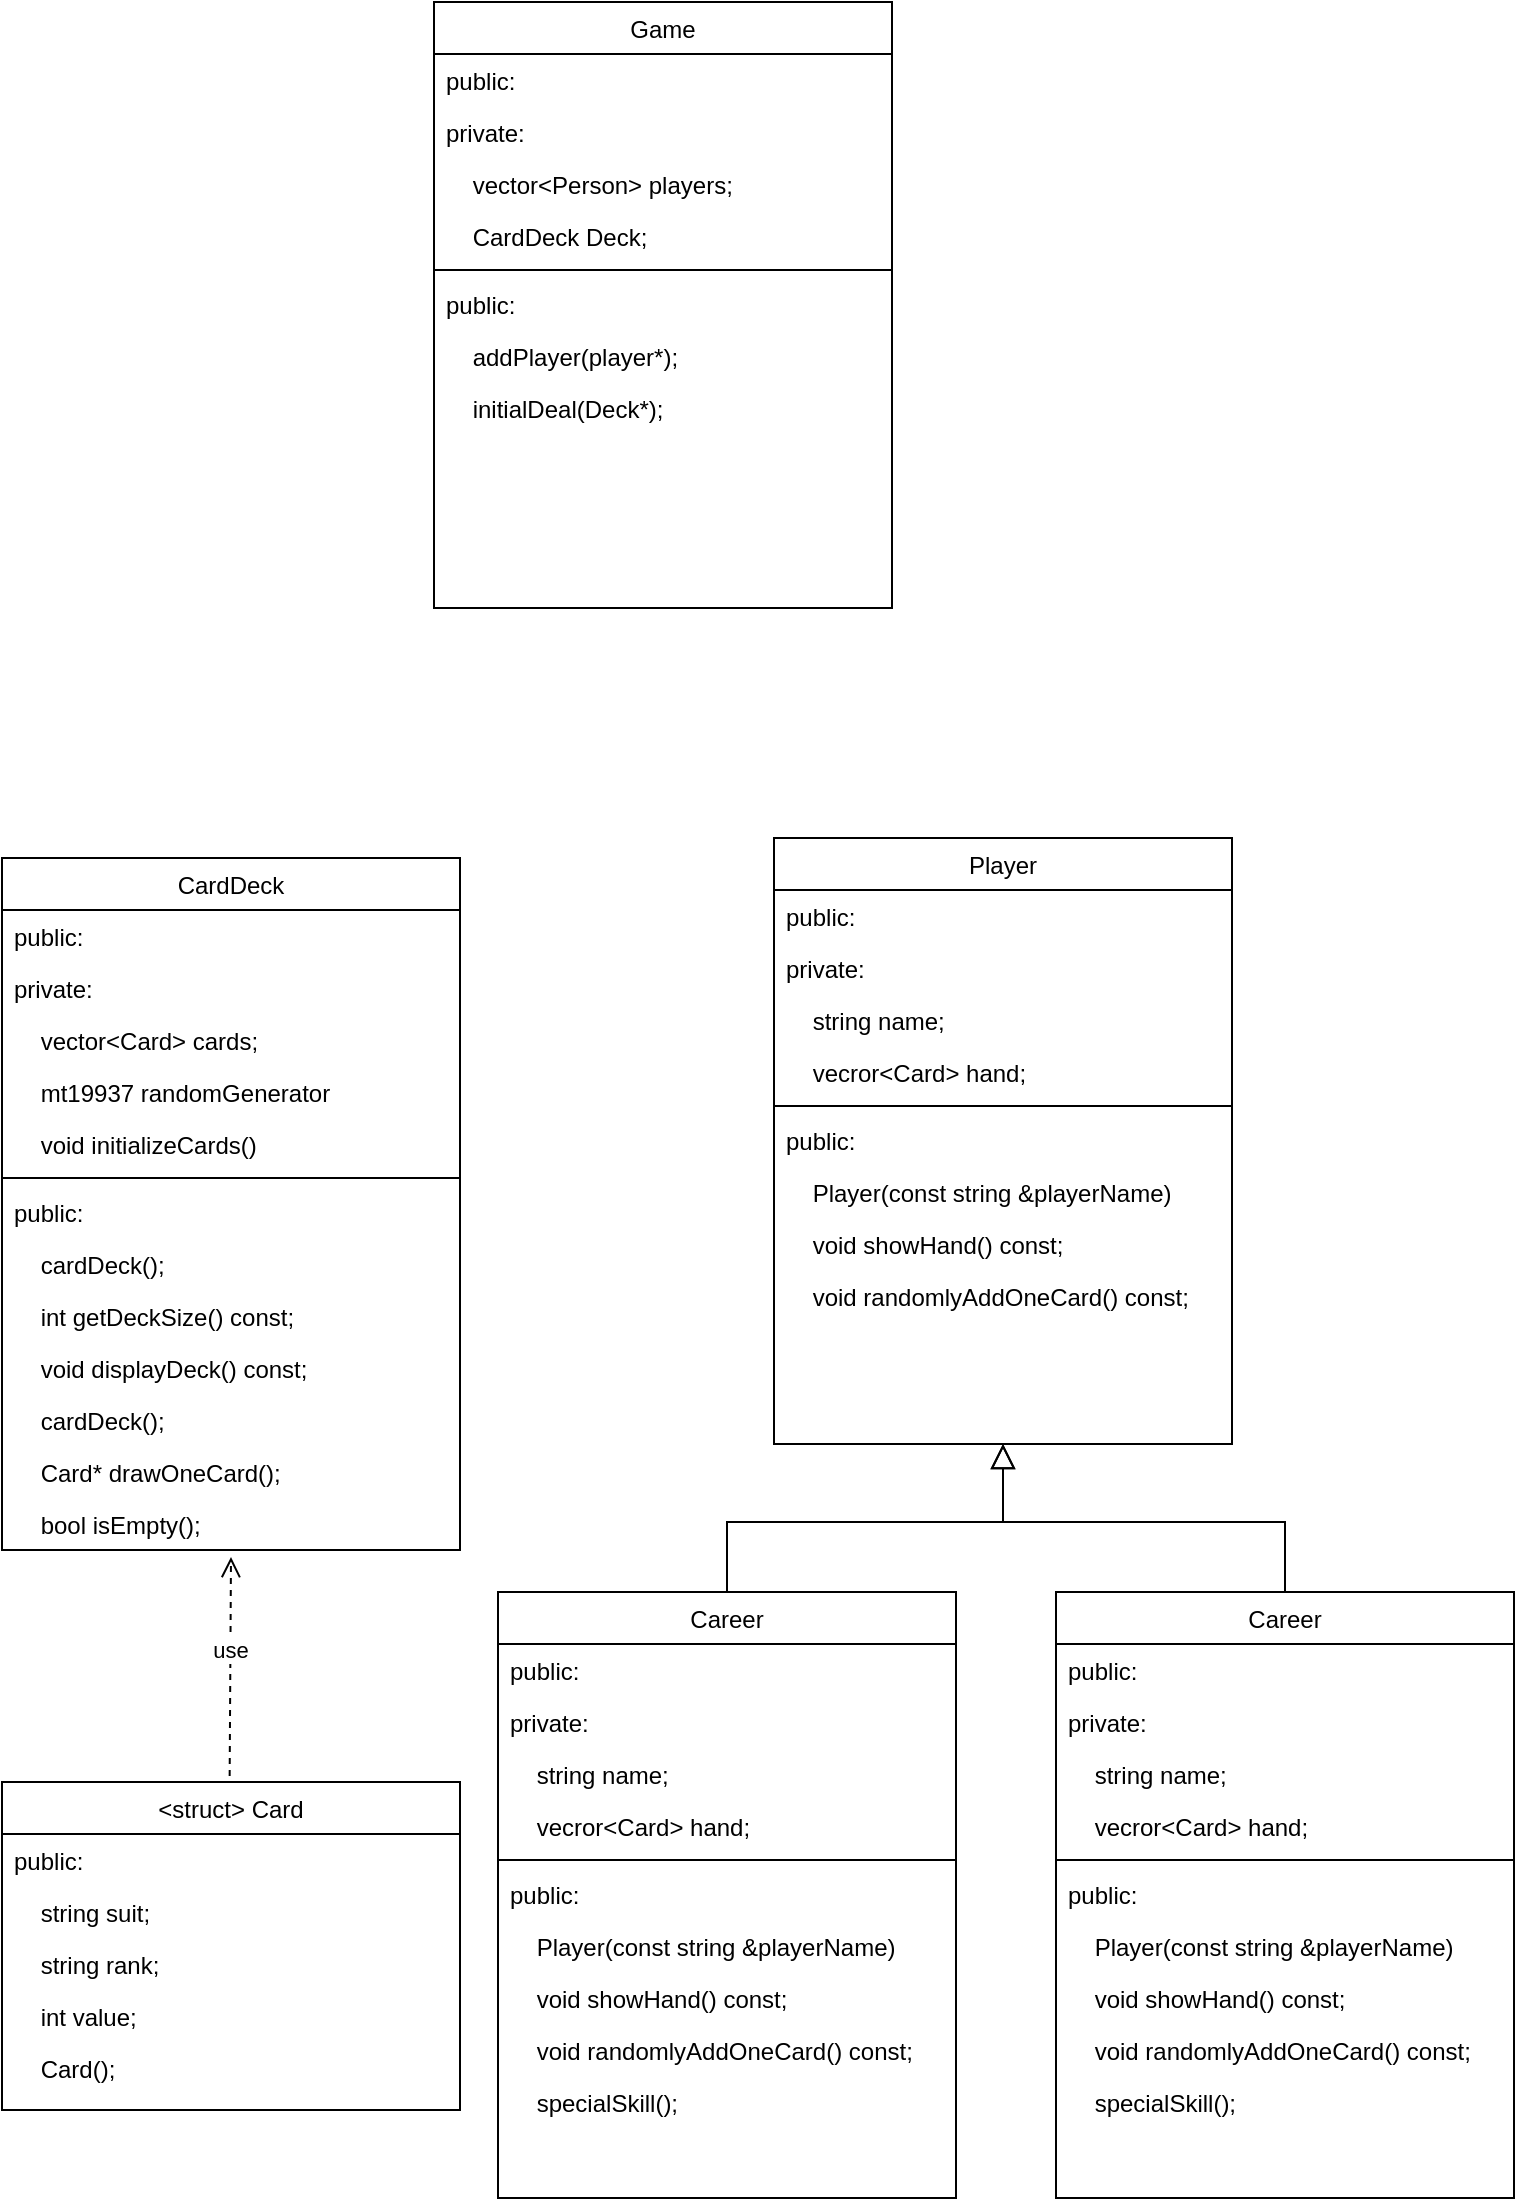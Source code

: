 <mxfile version="22.1.2" type="device">
  <diagram id="C5RBs43oDa-KdzZeNtuy" name="Page-1">
    <mxGraphModel dx="472" dy="868" grid="0" gridSize="10" guides="1" tooltips="1" connect="1" arrows="1" fold="1" page="1" pageScale="1" pageWidth="827" pageHeight="1169" math="0" shadow="0">
      <root>
        <mxCell id="WIyWlLk6GJQsqaUBKTNV-0" />
        <mxCell id="WIyWlLk6GJQsqaUBKTNV-1" parent="WIyWlLk6GJQsqaUBKTNV-0" />
        <mxCell id="zkfFHV4jXpPFQw0GAbJ--0" value="CardDeck" style="swimlane;fontStyle=0;align=center;verticalAlign=top;childLayout=stackLayout;horizontal=1;startSize=26;horizontalStack=0;resizeParent=1;resizeLast=0;collapsible=1;marginBottom=0;rounded=0;shadow=0;strokeWidth=1;" parent="WIyWlLk6GJQsqaUBKTNV-1" vertex="1">
          <mxGeometry x="35" y="465" width="229" height="346" as="geometry">
            <mxRectangle x="230" y="140" width="160" height="26" as="alternateBounds" />
          </mxGeometry>
        </mxCell>
        <mxCell id="zkfFHV4jXpPFQw0GAbJ--1" value="public:" style="text;align=left;verticalAlign=top;spacingLeft=4;spacingRight=4;overflow=hidden;rotatable=0;points=[[0,0.5],[1,0.5]];portConstraint=eastwest;" parent="zkfFHV4jXpPFQw0GAbJ--0" vertex="1">
          <mxGeometry y="26" width="229" height="26" as="geometry" />
        </mxCell>
        <mxCell id="zkfFHV4jXpPFQw0GAbJ--2" value="private:" style="text;align=left;verticalAlign=top;spacingLeft=4;spacingRight=4;overflow=hidden;rotatable=0;points=[[0,0.5],[1,0.5]];portConstraint=eastwest;rounded=0;shadow=0;html=0;" parent="zkfFHV4jXpPFQw0GAbJ--0" vertex="1">
          <mxGeometry y="52" width="229" height="26" as="geometry" />
        </mxCell>
        <mxCell id="FYLejcWm7TA76J8yqFL5-11" value="    vector&lt;Card&gt; cards;" style="text;align=left;verticalAlign=top;spacingLeft=4;spacingRight=4;overflow=hidden;rotatable=0;points=[[0,0.5],[1,0.5]];portConstraint=eastwest;rounded=0;shadow=0;html=0;" parent="zkfFHV4jXpPFQw0GAbJ--0" vertex="1">
          <mxGeometry y="78" width="229" height="26" as="geometry" />
        </mxCell>
        <mxCell id="FYLejcWm7TA76J8yqFL5-39" value="    mt19937 randomGenerator" style="text;align=left;verticalAlign=top;spacingLeft=4;spacingRight=4;overflow=hidden;rotatable=0;points=[[0,0.5],[1,0.5]];portConstraint=eastwest;rounded=0;shadow=0;html=0;" parent="zkfFHV4jXpPFQw0GAbJ--0" vertex="1">
          <mxGeometry y="104" width="229" height="26" as="geometry" />
        </mxCell>
        <mxCell id="zkfFHV4jXpPFQw0GAbJ--3" value="    void initializeCards()" style="text;align=left;verticalAlign=top;spacingLeft=4;spacingRight=4;overflow=hidden;rotatable=0;points=[[0,0.5],[1,0.5]];portConstraint=eastwest;rounded=0;shadow=0;html=0;" parent="zkfFHV4jXpPFQw0GAbJ--0" vertex="1">
          <mxGeometry y="130" width="229" height="26" as="geometry" />
        </mxCell>
        <mxCell id="zkfFHV4jXpPFQw0GAbJ--4" value="" style="line;html=1;strokeWidth=1;align=left;verticalAlign=middle;spacingTop=-1;spacingLeft=3;spacingRight=3;rotatable=0;labelPosition=right;points=[];portConstraint=eastwest;" parent="zkfFHV4jXpPFQw0GAbJ--0" vertex="1">
          <mxGeometry y="156" width="229" height="8" as="geometry" />
        </mxCell>
        <mxCell id="zkfFHV4jXpPFQw0GAbJ--5" value="public:" style="text;align=left;verticalAlign=top;spacingLeft=4;spacingRight=4;overflow=hidden;rotatable=0;points=[[0,0.5],[1,0.5]];portConstraint=eastwest;" parent="zkfFHV4jXpPFQw0GAbJ--0" vertex="1">
          <mxGeometry y="164" width="229" height="26" as="geometry" />
        </mxCell>
        <mxCell id="FYLejcWm7TA76J8yqFL5-7" value="    cardDeck();&#xa;" style="text;align=left;verticalAlign=top;spacingLeft=4;spacingRight=4;overflow=hidden;rotatable=0;points=[[0,0.5],[1,0.5]];portConstraint=eastwest;rounded=0;shadow=0;html=0;" parent="zkfFHV4jXpPFQw0GAbJ--0" vertex="1">
          <mxGeometry y="190" width="229" height="26" as="geometry" />
        </mxCell>
        <mxCell id="FYLejcWm7TA76J8yqFL5-3" value="    int getDeckSize() const;" style="text;align=left;verticalAlign=top;spacingLeft=4;spacingRight=4;overflow=hidden;rotatable=0;points=[[0,0.5],[1,0.5]];portConstraint=eastwest;rounded=0;shadow=0;html=0;" parent="zkfFHV4jXpPFQw0GAbJ--0" vertex="1">
          <mxGeometry y="216" width="229" height="26" as="geometry" />
        </mxCell>
        <mxCell id="FYLejcWm7TA76J8yqFL5-8" value="    void displayDeck() const;" style="text;align=left;verticalAlign=top;spacingLeft=4;spacingRight=4;overflow=hidden;rotatable=0;points=[[0,0.5],[1,0.5]];portConstraint=eastwest;rounded=0;shadow=0;html=0;" parent="zkfFHV4jXpPFQw0GAbJ--0" vertex="1">
          <mxGeometry y="242" width="229" height="26" as="geometry" />
        </mxCell>
        <mxCell id="FYLejcWm7TA76J8yqFL5-9" value="    cardDeck();&#xa;" style="text;align=left;verticalAlign=top;spacingLeft=4;spacingRight=4;overflow=hidden;rotatable=0;points=[[0,0.5],[1,0.5]];portConstraint=eastwest;rounded=0;shadow=0;html=0;" parent="zkfFHV4jXpPFQw0GAbJ--0" vertex="1">
          <mxGeometry y="268" width="229" height="26" as="geometry" />
        </mxCell>
        <mxCell id="FYLejcWm7TA76J8yqFL5-40" value="    Card* drawOneCard();" style="text;align=left;verticalAlign=top;spacingLeft=4;spacingRight=4;overflow=hidden;rotatable=0;points=[[0,0.5],[1,0.5]];portConstraint=eastwest;rounded=0;shadow=0;html=0;" parent="zkfFHV4jXpPFQw0GAbJ--0" vertex="1">
          <mxGeometry y="294" width="229" height="26" as="geometry" />
        </mxCell>
        <mxCell id="FYLejcWm7TA76J8yqFL5-38" value="    bool isEmpty();" style="text;align=left;verticalAlign=top;spacingLeft=4;spacingRight=4;overflow=hidden;rotatable=0;points=[[0,0.5],[1,0.5]];portConstraint=eastwest;rounded=0;shadow=0;html=0;" parent="zkfFHV4jXpPFQw0GAbJ--0" vertex="1">
          <mxGeometry y="320" width="229" height="26" as="geometry" />
        </mxCell>
        <mxCell id="FYLejcWm7TA76J8yqFL5-12" value="&lt;struct&gt; Card" style="swimlane;fontStyle=0;align=center;verticalAlign=top;childLayout=stackLayout;horizontal=1;startSize=26;horizontalStack=0;resizeParent=1;resizeLast=0;collapsible=1;marginBottom=0;rounded=0;shadow=0;strokeWidth=1;" parent="WIyWlLk6GJQsqaUBKTNV-1" vertex="1">
          <mxGeometry x="35" y="927" width="229" height="164" as="geometry">
            <mxRectangle x="230" y="140" width="160" height="26" as="alternateBounds" />
          </mxGeometry>
        </mxCell>
        <mxCell id="FYLejcWm7TA76J8yqFL5-23" value="public:" style="text;align=left;verticalAlign=top;spacingLeft=4;spacingRight=4;overflow=hidden;rotatable=0;points=[[0,0.5],[1,0.5]];portConstraint=eastwest;" parent="FYLejcWm7TA76J8yqFL5-12" vertex="1">
          <mxGeometry y="26" width="229" height="26" as="geometry" />
        </mxCell>
        <mxCell id="FYLejcWm7TA76J8yqFL5-15" value="    string suit;" style="text;align=left;verticalAlign=top;spacingLeft=4;spacingRight=4;overflow=hidden;rotatable=0;points=[[0,0.5],[1,0.5]];portConstraint=eastwest;rounded=0;shadow=0;html=0;" parent="FYLejcWm7TA76J8yqFL5-12" vertex="1">
          <mxGeometry y="52" width="229" height="26" as="geometry" />
        </mxCell>
        <mxCell id="FYLejcWm7TA76J8yqFL5-16" value="    string rank;" style="text;align=left;verticalAlign=top;spacingLeft=4;spacingRight=4;overflow=hidden;rotatable=0;points=[[0,0.5],[1,0.5]];portConstraint=eastwest;rounded=0;shadow=0;html=0;" parent="FYLejcWm7TA76J8yqFL5-12" vertex="1">
          <mxGeometry y="78" width="229" height="26" as="geometry" />
        </mxCell>
        <mxCell id="FYLejcWm7TA76J8yqFL5-24" value="    int value;" style="text;align=left;verticalAlign=top;spacingLeft=4;spacingRight=4;overflow=hidden;rotatable=0;points=[[0,0.5],[1,0.5]];portConstraint=eastwest;rounded=0;shadow=0;html=0;" parent="FYLejcWm7TA76J8yqFL5-12" vertex="1">
          <mxGeometry y="104" width="229" height="26" as="geometry" />
        </mxCell>
        <mxCell id="FYLejcWm7TA76J8yqFL5-19" value="    Card();&#xa;" style="text;align=left;verticalAlign=top;spacingLeft=4;spacingRight=4;overflow=hidden;rotatable=0;points=[[0,0.5],[1,0.5]];portConstraint=eastwest;rounded=0;shadow=0;html=0;" parent="FYLejcWm7TA76J8yqFL5-12" vertex="1">
          <mxGeometry y="130" width="229" height="26" as="geometry" />
        </mxCell>
        <mxCell id="FYLejcWm7TA76J8yqFL5-26" value="use" style="html=1;verticalAlign=bottom;endArrow=open;dashed=1;endSize=8;curved=0;rounded=0;entryX=0.5;entryY=1.136;entryDx=0;entryDy=0;entryPerimeter=0;" parent="WIyWlLk6GJQsqaUBKTNV-1" target="FYLejcWm7TA76J8yqFL5-38" edge="1">
          <mxGeometry relative="1" as="geometry">
            <mxPoint x="148.83" y="924" as="sourcePoint" />
            <mxPoint x="136" y="819" as="targetPoint" />
          </mxGeometry>
        </mxCell>
        <mxCell id="FYLejcWm7TA76J8yqFL5-27" value="Player" style="swimlane;fontStyle=0;align=center;verticalAlign=top;childLayout=stackLayout;horizontal=1;startSize=26;horizontalStack=0;resizeParent=1;resizeLast=0;collapsible=1;marginBottom=0;rounded=0;shadow=0;strokeWidth=1;" parent="WIyWlLk6GJQsqaUBKTNV-1" vertex="1">
          <mxGeometry x="421" y="455" width="229" height="303" as="geometry">
            <mxRectangle x="230" y="140" width="160" height="26" as="alternateBounds" />
          </mxGeometry>
        </mxCell>
        <mxCell id="FYLejcWm7TA76J8yqFL5-28" value="public:" style="text;align=left;verticalAlign=top;spacingLeft=4;spacingRight=4;overflow=hidden;rotatable=0;points=[[0,0.5],[1,0.5]];portConstraint=eastwest;" parent="FYLejcWm7TA76J8yqFL5-27" vertex="1">
          <mxGeometry y="26" width="229" height="26" as="geometry" />
        </mxCell>
        <mxCell id="FYLejcWm7TA76J8yqFL5-29" value="private:" style="text;align=left;verticalAlign=top;spacingLeft=4;spacingRight=4;overflow=hidden;rotatable=0;points=[[0,0.5],[1,0.5]];portConstraint=eastwest;rounded=0;shadow=0;html=0;" parent="FYLejcWm7TA76J8yqFL5-27" vertex="1">
          <mxGeometry y="52" width="229" height="26" as="geometry" />
        </mxCell>
        <mxCell id="FYLejcWm7TA76J8yqFL5-41" value="    string name;" style="text;align=left;verticalAlign=top;spacingLeft=4;spacingRight=4;overflow=hidden;rotatable=0;points=[[0,0.5],[1,0.5]];portConstraint=eastwest;rounded=0;shadow=0;html=0;" parent="FYLejcWm7TA76J8yqFL5-27" vertex="1">
          <mxGeometry y="78" width="229" height="26" as="geometry" />
        </mxCell>
        <mxCell id="FYLejcWm7TA76J8yqFL5-31" value="    vecror&lt;Card&gt; hand;" style="text;align=left;verticalAlign=top;spacingLeft=4;spacingRight=4;overflow=hidden;rotatable=0;points=[[0,0.5],[1,0.5]];portConstraint=eastwest;rounded=0;shadow=0;html=0;" parent="FYLejcWm7TA76J8yqFL5-27" vertex="1">
          <mxGeometry y="104" width="229" height="26" as="geometry" />
        </mxCell>
        <mxCell id="FYLejcWm7TA76J8yqFL5-32" value="" style="line;html=1;strokeWidth=1;align=left;verticalAlign=middle;spacingTop=-1;spacingLeft=3;spacingRight=3;rotatable=0;labelPosition=right;points=[];portConstraint=eastwest;" parent="FYLejcWm7TA76J8yqFL5-27" vertex="1">
          <mxGeometry y="130" width="229" height="8" as="geometry" />
        </mxCell>
        <mxCell id="FYLejcWm7TA76J8yqFL5-33" value="public:" style="text;align=left;verticalAlign=top;spacingLeft=4;spacingRight=4;overflow=hidden;rotatable=0;points=[[0,0.5],[1,0.5]];portConstraint=eastwest;" parent="FYLejcWm7TA76J8yqFL5-27" vertex="1">
          <mxGeometry y="138" width="229" height="26" as="geometry" />
        </mxCell>
        <mxCell id="FYLejcWm7TA76J8yqFL5-34" value="    Player(const string &amp;playerName)" style="text;align=left;verticalAlign=top;spacingLeft=4;spacingRight=4;overflow=hidden;rotatable=0;points=[[0,0.5],[1,0.5]];portConstraint=eastwest;rounded=0;shadow=0;html=0;" parent="FYLejcWm7TA76J8yqFL5-27" vertex="1">
          <mxGeometry y="164" width="229" height="26" as="geometry" />
        </mxCell>
        <mxCell id="FYLejcWm7TA76J8yqFL5-35" value="    void showHand() const;" style="text;align=left;verticalAlign=top;spacingLeft=4;spacingRight=4;overflow=hidden;rotatable=0;points=[[0,0.5],[1,0.5]];portConstraint=eastwest;rounded=0;shadow=0;html=0;" parent="FYLejcWm7TA76J8yqFL5-27" vertex="1">
          <mxGeometry y="190" width="229" height="26" as="geometry" />
        </mxCell>
        <mxCell id="FYLejcWm7TA76J8yqFL5-36" value="    void randomlyAddOneCard() const;" style="text;align=left;verticalAlign=top;spacingLeft=4;spacingRight=4;overflow=hidden;rotatable=0;points=[[0,0.5],[1,0.5]];portConstraint=eastwest;rounded=0;shadow=0;html=0;" parent="FYLejcWm7TA76J8yqFL5-27" vertex="1">
          <mxGeometry y="216" width="229" height="26" as="geometry" />
        </mxCell>
        <mxCell id="FYLejcWm7TA76J8yqFL5-42" value="Career" style="swimlane;fontStyle=0;align=center;verticalAlign=top;childLayout=stackLayout;horizontal=1;startSize=26;horizontalStack=0;resizeParent=1;resizeLast=0;collapsible=1;marginBottom=0;rounded=0;shadow=0;strokeWidth=1;" parent="WIyWlLk6GJQsqaUBKTNV-1" vertex="1">
          <mxGeometry x="283" y="832" width="229" height="303" as="geometry">
            <mxRectangle x="230" y="140" width="160" height="26" as="alternateBounds" />
          </mxGeometry>
        </mxCell>
        <mxCell id="FYLejcWm7TA76J8yqFL5-43" value="public:" style="text;align=left;verticalAlign=top;spacingLeft=4;spacingRight=4;overflow=hidden;rotatable=0;points=[[0,0.5],[1,0.5]];portConstraint=eastwest;" parent="FYLejcWm7TA76J8yqFL5-42" vertex="1">
          <mxGeometry y="26" width="229" height="26" as="geometry" />
        </mxCell>
        <mxCell id="FYLejcWm7TA76J8yqFL5-44" value="private:" style="text;align=left;verticalAlign=top;spacingLeft=4;spacingRight=4;overflow=hidden;rotatable=0;points=[[0,0.5],[1,0.5]];portConstraint=eastwest;rounded=0;shadow=0;html=0;" parent="FYLejcWm7TA76J8yqFL5-42" vertex="1">
          <mxGeometry y="52" width="229" height="26" as="geometry" />
        </mxCell>
        <mxCell id="FYLejcWm7TA76J8yqFL5-45" value="    string name;" style="text;align=left;verticalAlign=top;spacingLeft=4;spacingRight=4;overflow=hidden;rotatable=0;points=[[0,0.5],[1,0.5]];portConstraint=eastwest;rounded=0;shadow=0;html=0;" parent="FYLejcWm7TA76J8yqFL5-42" vertex="1">
          <mxGeometry y="78" width="229" height="26" as="geometry" />
        </mxCell>
        <mxCell id="FYLejcWm7TA76J8yqFL5-46" value="    vecror&lt;Card&gt; hand;" style="text;align=left;verticalAlign=top;spacingLeft=4;spacingRight=4;overflow=hidden;rotatable=0;points=[[0,0.5],[1,0.5]];portConstraint=eastwest;rounded=0;shadow=0;html=0;" parent="FYLejcWm7TA76J8yqFL5-42" vertex="1">
          <mxGeometry y="104" width="229" height="26" as="geometry" />
        </mxCell>
        <mxCell id="FYLejcWm7TA76J8yqFL5-47" value="" style="line;html=1;strokeWidth=1;align=left;verticalAlign=middle;spacingTop=-1;spacingLeft=3;spacingRight=3;rotatable=0;labelPosition=right;points=[];portConstraint=eastwest;" parent="FYLejcWm7TA76J8yqFL5-42" vertex="1">
          <mxGeometry y="130" width="229" height="8" as="geometry" />
        </mxCell>
        <mxCell id="FYLejcWm7TA76J8yqFL5-48" value="public:" style="text;align=left;verticalAlign=top;spacingLeft=4;spacingRight=4;overflow=hidden;rotatable=0;points=[[0,0.5],[1,0.5]];portConstraint=eastwest;" parent="FYLejcWm7TA76J8yqFL5-42" vertex="1">
          <mxGeometry y="138" width="229" height="26" as="geometry" />
        </mxCell>
        <mxCell id="FYLejcWm7TA76J8yqFL5-49" value="    Player(const string &amp;playerName)" style="text;align=left;verticalAlign=top;spacingLeft=4;spacingRight=4;overflow=hidden;rotatable=0;points=[[0,0.5],[1,0.5]];portConstraint=eastwest;rounded=0;shadow=0;html=0;" parent="FYLejcWm7TA76J8yqFL5-42" vertex="1">
          <mxGeometry y="164" width="229" height="26" as="geometry" />
        </mxCell>
        <mxCell id="FYLejcWm7TA76J8yqFL5-50" value="    void showHand() const;" style="text;align=left;verticalAlign=top;spacingLeft=4;spacingRight=4;overflow=hidden;rotatable=0;points=[[0,0.5],[1,0.5]];portConstraint=eastwest;rounded=0;shadow=0;html=0;" parent="FYLejcWm7TA76J8yqFL5-42" vertex="1">
          <mxGeometry y="190" width="229" height="26" as="geometry" />
        </mxCell>
        <mxCell id="FYLejcWm7TA76J8yqFL5-51" value="    void randomlyAddOneCard() const;" style="text;align=left;verticalAlign=top;spacingLeft=4;spacingRight=4;overflow=hidden;rotatable=0;points=[[0,0.5],[1,0.5]];portConstraint=eastwest;rounded=0;shadow=0;html=0;" parent="FYLejcWm7TA76J8yqFL5-42" vertex="1">
          <mxGeometry y="216" width="229" height="26" as="geometry" />
        </mxCell>
        <mxCell id="FYLejcWm7TA76J8yqFL5-76" value="    specialSkill();" style="text;align=left;verticalAlign=top;spacingLeft=4;spacingRight=4;overflow=hidden;rotatable=0;points=[[0,0.5],[1,0.5]];portConstraint=eastwest;rounded=0;shadow=0;html=0;" parent="FYLejcWm7TA76J8yqFL5-42" vertex="1">
          <mxGeometry y="242" width="229" height="26" as="geometry" />
        </mxCell>
        <mxCell id="FYLejcWm7TA76J8yqFL5-52" value="Career" style="swimlane;fontStyle=0;align=center;verticalAlign=top;childLayout=stackLayout;horizontal=1;startSize=26;horizontalStack=0;resizeParent=1;resizeLast=0;collapsible=1;marginBottom=0;rounded=0;shadow=0;strokeWidth=1;" parent="WIyWlLk6GJQsqaUBKTNV-1" vertex="1">
          <mxGeometry x="562" y="832" width="229" height="303" as="geometry">
            <mxRectangle x="230" y="140" width="160" height="26" as="alternateBounds" />
          </mxGeometry>
        </mxCell>
        <mxCell id="FYLejcWm7TA76J8yqFL5-53" value="public:" style="text;align=left;verticalAlign=top;spacingLeft=4;spacingRight=4;overflow=hidden;rotatable=0;points=[[0,0.5],[1,0.5]];portConstraint=eastwest;" parent="FYLejcWm7TA76J8yqFL5-52" vertex="1">
          <mxGeometry y="26" width="229" height="26" as="geometry" />
        </mxCell>
        <mxCell id="FYLejcWm7TA76J8yqFL5-54" value="private:" style="text;align=left;verticalAlign=top;spacingLeft=4;spacingRight=4;overflow=hidden;rotatable=0;points=[[0,0.5],[1,0.5]];portConstraint=eastwest;rounded=0;shadow=0;html=0;" parent="FYLejcWm7TA76J8yqFL5-52" vertex="1">
          <mxGeometry y="52" width="229" height="26" as="geometry" />
        </mxCell>
        <mxCell id="FYLejcWm7TA76J8yqFL5-55" value="    string name;" style="text;align=left;verticalAlign=top;spacingLeft=4;spacingRight=4;overflow=hidden;rotatable=0;points=[[0,0.5],[1,0.5]];portConstraint=eastwest;rounded=0;shadow=0;html=0;" parent="FYLejcWm7TA76J8yqFL5-52" vertex="1">
          <mxGeometry y="78" width="229" height="26" as="geometry" />
        </mxCell>
        <mxCell id="FYLejcWm7TA76J8yqFL5-56" value="    vecror&lt;Card&gt; hand;" style="text;align=left;verticalAlign=top;spacingLeft=4;spacingRight=4;overflow=hidden;rotatable=0;points=[[0,0.5],[1,0.5]];portConstraint=eastwest;rounded=0;shadow=0;html=0;" parent="FYLejcWm7TA76J8yqFL5-52" vertex="1">
          <mxGeometry y="104" width="229" height="26" as="geometry" />
        </mxCell>
        <mxCell id="FYLejcWm7TA76J8yqFL5-57" value="" style="line;html=1;strokeWidth=1;align=left;verticalAlign=middle;spacingTop=-1;spacingLeft=3;spacingRight=3;rotatable=0;labelPosition=right;points=[];portConstraint=eastwest;" parent="FYLejcWm7TA76J8yqFL5-52" vertex="1">
          <mxGeometry y="130" width="229" height="8" as="geometry" />
        </mxCell>
        <mxCell id="FYLejcWm7TA76J8yqFL5-58" value="public:" style="text;align=left;verticalAlign=top;spacingLeft=4;spacingRight=4;overflow=hidden;rotatable=0;points=[[0,0.5],[1,0.5]];portConstraint=eastwest;" parent="FYLejcWm7TA76J8yqFL5-52" vertex="1">
          <mxGeometry y="138" width="229" height="26" as="geometry" />
        </mxCell>
        <mxCell id="FYLejcWm7TA76J8yqFL5-59" value="    Player(const string &amp;playerName)" style="text;align=left;verticalAlign=top;spacingLeft=4;spacingRight=4;overflow=hidden;rotatable=0;points=[[0,0.5],[1,0.5]];portConstraint=eastwest;rounded=0;shadow=0;html=0;" parent="FYLejcWm7TA76J8yqFL5-52" vertex="1">
          <mxGeometry y="164" width="229" height="26" as="geometry" />
        </mxCell>
        <mxCell id="FYLejcWm7TA76J8yqFL5-60" value="    void showHand() const;" style="text;align=left;verticalAlign=top;spacingLeft=4;spacingRight=4;overflow=hidden;rotatable=0;points=[[0,0.5],[1,0.5]];portConstraint=eastwest;rounded=0;shadow=0;html=0;" parent="FYLejcWm7TA76J8yqFL5-52" vertex="1">
          <mxGeometry y="190" width="229" height="26" as="geometry" />
        </mxCell>
        <mxCell id="FYLejcWm7TA76J8yqFL5-61" value="    void randomlyAddOneCard() const;" style="text;align=left;verticalAlign=top;spacingLeft=4;spacingRight=4;overflow=hidden;rotatable=0;points=[[0,0.5],[1,0.5]];portConstraint=eastwest;rounded=0;shadow=0;html=0;" parent="FYLejcWm7TA76J8yqFL5-52" vertex="1">
          <mxGeometry y="216" width="229" height="26" as="geometry" />
        </mxCell>
        <mxCell id="FYLejcWm7TA76J8yqFL5-78" value="    specialSkill();" style="text;align=left;verticalAlign=top;spacingLeft=4;spacingRight=4;overflow=hidden;rotatable=0;points=[[0,0.5],[1,0.5]];portConstraint=eastwest;rounded=0;shadow=0;html=0;" parent="FYLejcWm7TA76J8yqFL5-52" vertex="1">
          <mxGeometry y="242" width="229" height="26" as="geometry" />
        </mxCell>
        <mxCell id="FYLejcWm7TA76J8yqFL5-62" value="" style="endArrow=block;endSize=10;endFill=0;shadow=0;strokeWidth=1;rounded=0;edgeStyle=elbowEdgeStyle;elbow=vertical;entryX=0.5;entryY=1;entryDx=0;entryDy=0;exitX=0.5;exitY=0;exitDx=0;exitDy=0;" parent="WIyWlLk6GJQsqaUBKTNV-1" source="FYLejcWm7TA76J8yqFL5-52" target="FYLejcWm7TA76J8yqFL5-27" edge="1">
          <mxGeometry width="160" relative="1" as="geometry">
            <mxPoint x="689" y="840" as="sourcePoint" />
            <mxPoint x="565" y="772" as="targetPoint" />
            <Array as="points">
              <mxPoint x="607" y="797" />
            </Array>
          </mxGeometry>
        </mxCell>
        <mxCell id="FYLejcWm7TA76J8yqFL5-63" value="" style="endArrow=block;endSize=10;endFill=0;shadow=0;strokeWidth=1;rounded=0;edgeStyle=elbowEdgeStyle;elbow=vertical;entryX=0.5;entryY=1;entryDx=0;entryDy=0;exitX=0.5;exitY=0;exitDx=0;exitDy=0;" parent="WIyWlLk6GJQsqaUBKTNV-1" source="FYLejcWm7TA76J8yqFL5-42" target="FYLejcWm7TA76J8yqFL5-27" edge="1">
          <mxGeometry width="160" relative="1" as="geometry">
            <mxPoint x="438" y="819" as="sourcePoint" />
            <mxPoint x="535" y="765" as="targetPoint" />
            <Array as="points">
              <mxPoint x="453" y="797" />
            </Array>
          </mxGeometry>
        </mxCell>
        <mxCell id="FYLejcWm7TA76J8yqFL5-64" value="Game" style="swimlane;fontStyle=0;align=center;verticalAlign=top;childLayout=stackLayout;horizontal=1;startSize=26;horizontalStack=0;resizeParent=1;resizeLast=0;collapsible=1;marginBottom=0;rounded=0;shadow=0;strokeWidth=1;" parent="WIyWlLk6GJQsqaUBKTNV-1" vertex="1">
          <mxGeometry x="251" y="37" width="229" height="303" as="geometry">
            <mxRectangle x="230" y="140" width="160" height="26" as="alternateBounds" />
          </mxGeometry>
        </mxCell>
        <mxCell id="FYLejcWm7TA76J8yqFL5-65" value="public:" style="text;align=left;verticalAlign=top;spacingLeft=4;spacingRight=4;overflow=hidden;rotatable=0;points=[[0,0.5],[1,0.5]];portConstraint=eastwest;" parent="FYLejcWm7TA76J8yqFL5-64" vertex="1">
          <mxGeometry y="26" width="229" height="26" as="geometry" />
        </mxCell>
        <mxCell id="FYLejcWm7TA76J8yqFL5-66" value="private:" style="text;align=left;verticalAlign=top;spacingLeft=4;spacingRight=4;overflow=hidden;rotatable=0;points=[[0,0.5],[1,0.5]];portConstraint=eastwest;rounded=0;shadow=0;html=0;" parent="FYLejcWm7TA76J8yqFL5-64" vertex="1">
          <mxGeometry y="52" width="229" height="26" as="geometry" />
        </mxCell>
        <mxCell id="FYLejcWm7TA76J8yqFL5-74" value="    vector&lt;Person&gt; players;" style="text;align=left;verticalAlign=top;spacingLeft=4;spacingRight=4;overflow=hidden;rotatable=0;points=[[0,0.5],[1,0.5]];portConstraint=eastwest;rounded=0;shadow=0;html=0;" parent="FYLejcWm7TA76J8yqFL5-64" vertex="1">
          <mxGeometry y="78" width="229" height="26" as="geometry" />
        </mxCell>
        <mxCell id="FYLejcWm7TA76J8yqFL5-67" value="    CardDeck Deck;" style="text;align=left;verticalAlign=top;spacingLeft=4;spacingRight=4;overflow=hidden;rotatable=0;points=[[0,0.5],[1,0.5]];portConstraint=eastwest;rounded=0;shadow=0;html=0;" parent="FYLejcWm7TA76J8yqFL5-64" vertex="1">
          <mxGeometry y="104" width="229" height="26" as="geometry" />
        </mxCell>
        <mxCell id="FYLejcWm7TA76J8yqFL5-69" value="" style="line;html=1;strokeWidth=1;align=left;verticalAlign=middle;spacingTop=-1;spacingLeft=3;spacingRight=3;rotatable=0;labelPosition=right;points=[];portConstraint=eastwest;" parent="FYLejcWm7TA76J8yqFL5-64" vertex="1">
          <mxGeometry y="130" width="229" height="8" as="geometry" />
        </mxCell>
        <mxCell id="FYLejcWm7TA76J8yqFL5-70" value="public:" style="text;align=left;verticalAlign=top;spacingLeft=4;spacingRight=4;overflow=hidden;rotatable=0;points=[[0,0.5],[1,0.5]];portConstraint=eastwest;" parent="FYLejcWm7TA76J8yqFL5-64" vertex="1">
          <mxGeometry y="138" width="229" height="26" as="geometry" />
        </mxCell>
        <mxCell id="FYLejcWm7TA76J8yqFL5-71" value="    addPlayer(player*);" style="text;align=left;verticalAlign=top;spacingLeft=4;spacingRight=4;overflow=hidden;rotatable=0;points=[[0,0.5],[1,0.5]];portConstraint=eastwest;rounded=0;shadow=0;html=0;" parent="FYLejcWm7TA76J8yqFL5-64" vertex="1">
          <mxGeometry y="164" width="229" height="26" as="geometry" />
        </mxCell>
        <mxCell id="FYLejcWm7TA76J8yqFL5-75" value="    initialDeal(Deck*);" style="text;align=left;verticalAlign=top;spacingLeft=4;spacingRight=4;overflow=hidden;rotatable=0;points=[[0,0.5],[1,0.5]];portConstraint=eastwest;rounded=0;shadow=0;html=0;" parent="FYLejcWm7TA76J8yqFL5-64" vertex="1">
          <mxGeometry y="190" width="229" height="26" as="geometry" />
        </mxCell>
      </root>
    </mxGraphModel>
  </diagram>
</mxfile>
